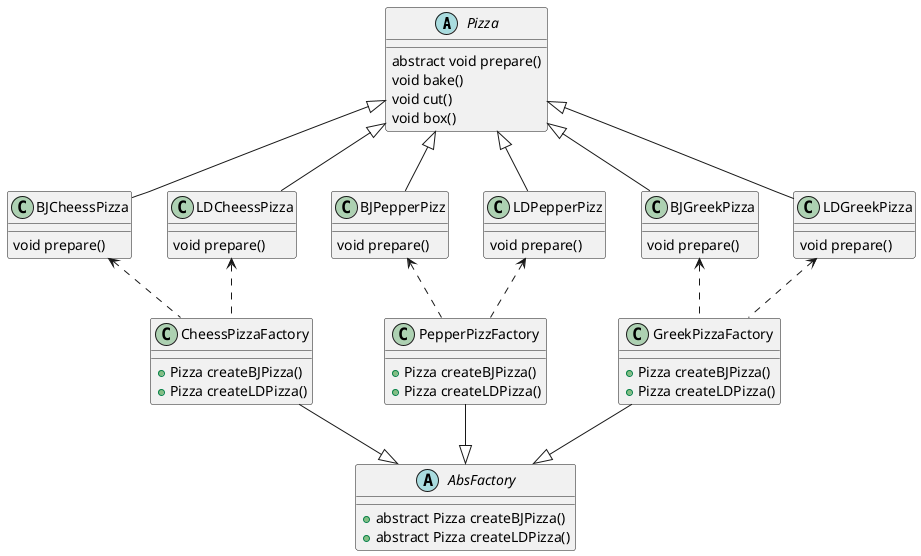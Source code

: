 @startuml

abstract class Pizza{
    abstract void prepare()
    void bake()
    void cut()
    void box()
}
class BJCheessPizza{
    void prepare()
}
class BJPepperPizz{
    void prepare()
}
class BJGreekPizza{
    void prepare()
}
class LDCheessPizza{
    void prepare()
}
class LDPepperPizz{
    void prepare()
}
class LDGreekPizza{
    void prepare()
}
class CheessPizzaFactory{
    + Pizza createBJPizza()
    + Pizza createLDPizza()
}
class PepperPizzFactory{
    + Pizza createBJPizza()
    + Pizza createLDPizza()
}
class GreekPizzaFactory{
    + Pizza createBJPizza()
    + Pizza createLDPizza()
}
abstract class AbsFactory{
   + abstract Pizza createBJPizza()
   + abstract Pizza createLDPizza()
}
Pizza <|-- BJCheessPizza
Pizza <|-- BJPepperPizz
Pizza <|-- BJGreekPizza
Pizza <|-- LDCheessPizza
Pizza <|-- LDPepperPizz
Pizza <|-- LDGreekPizza
BJCheessPizza <.. CheessPizzaFactory
LDCheessPizza <.. CheessPizzaFactory
BJPepperPizz <.. PepperPizzFactory
LDPepperPizz <.. PepperPizzFactory
BJGreekPizza <.. GreekPizzaFactory
LDGreekPizza <.. GreekPizzaFactory

CheessPizzaFactory --|> AbsFactory
PepperPizzFactory --|> AbsFactory
GreekPizzaFactory --|> AbsFactory

@enduml